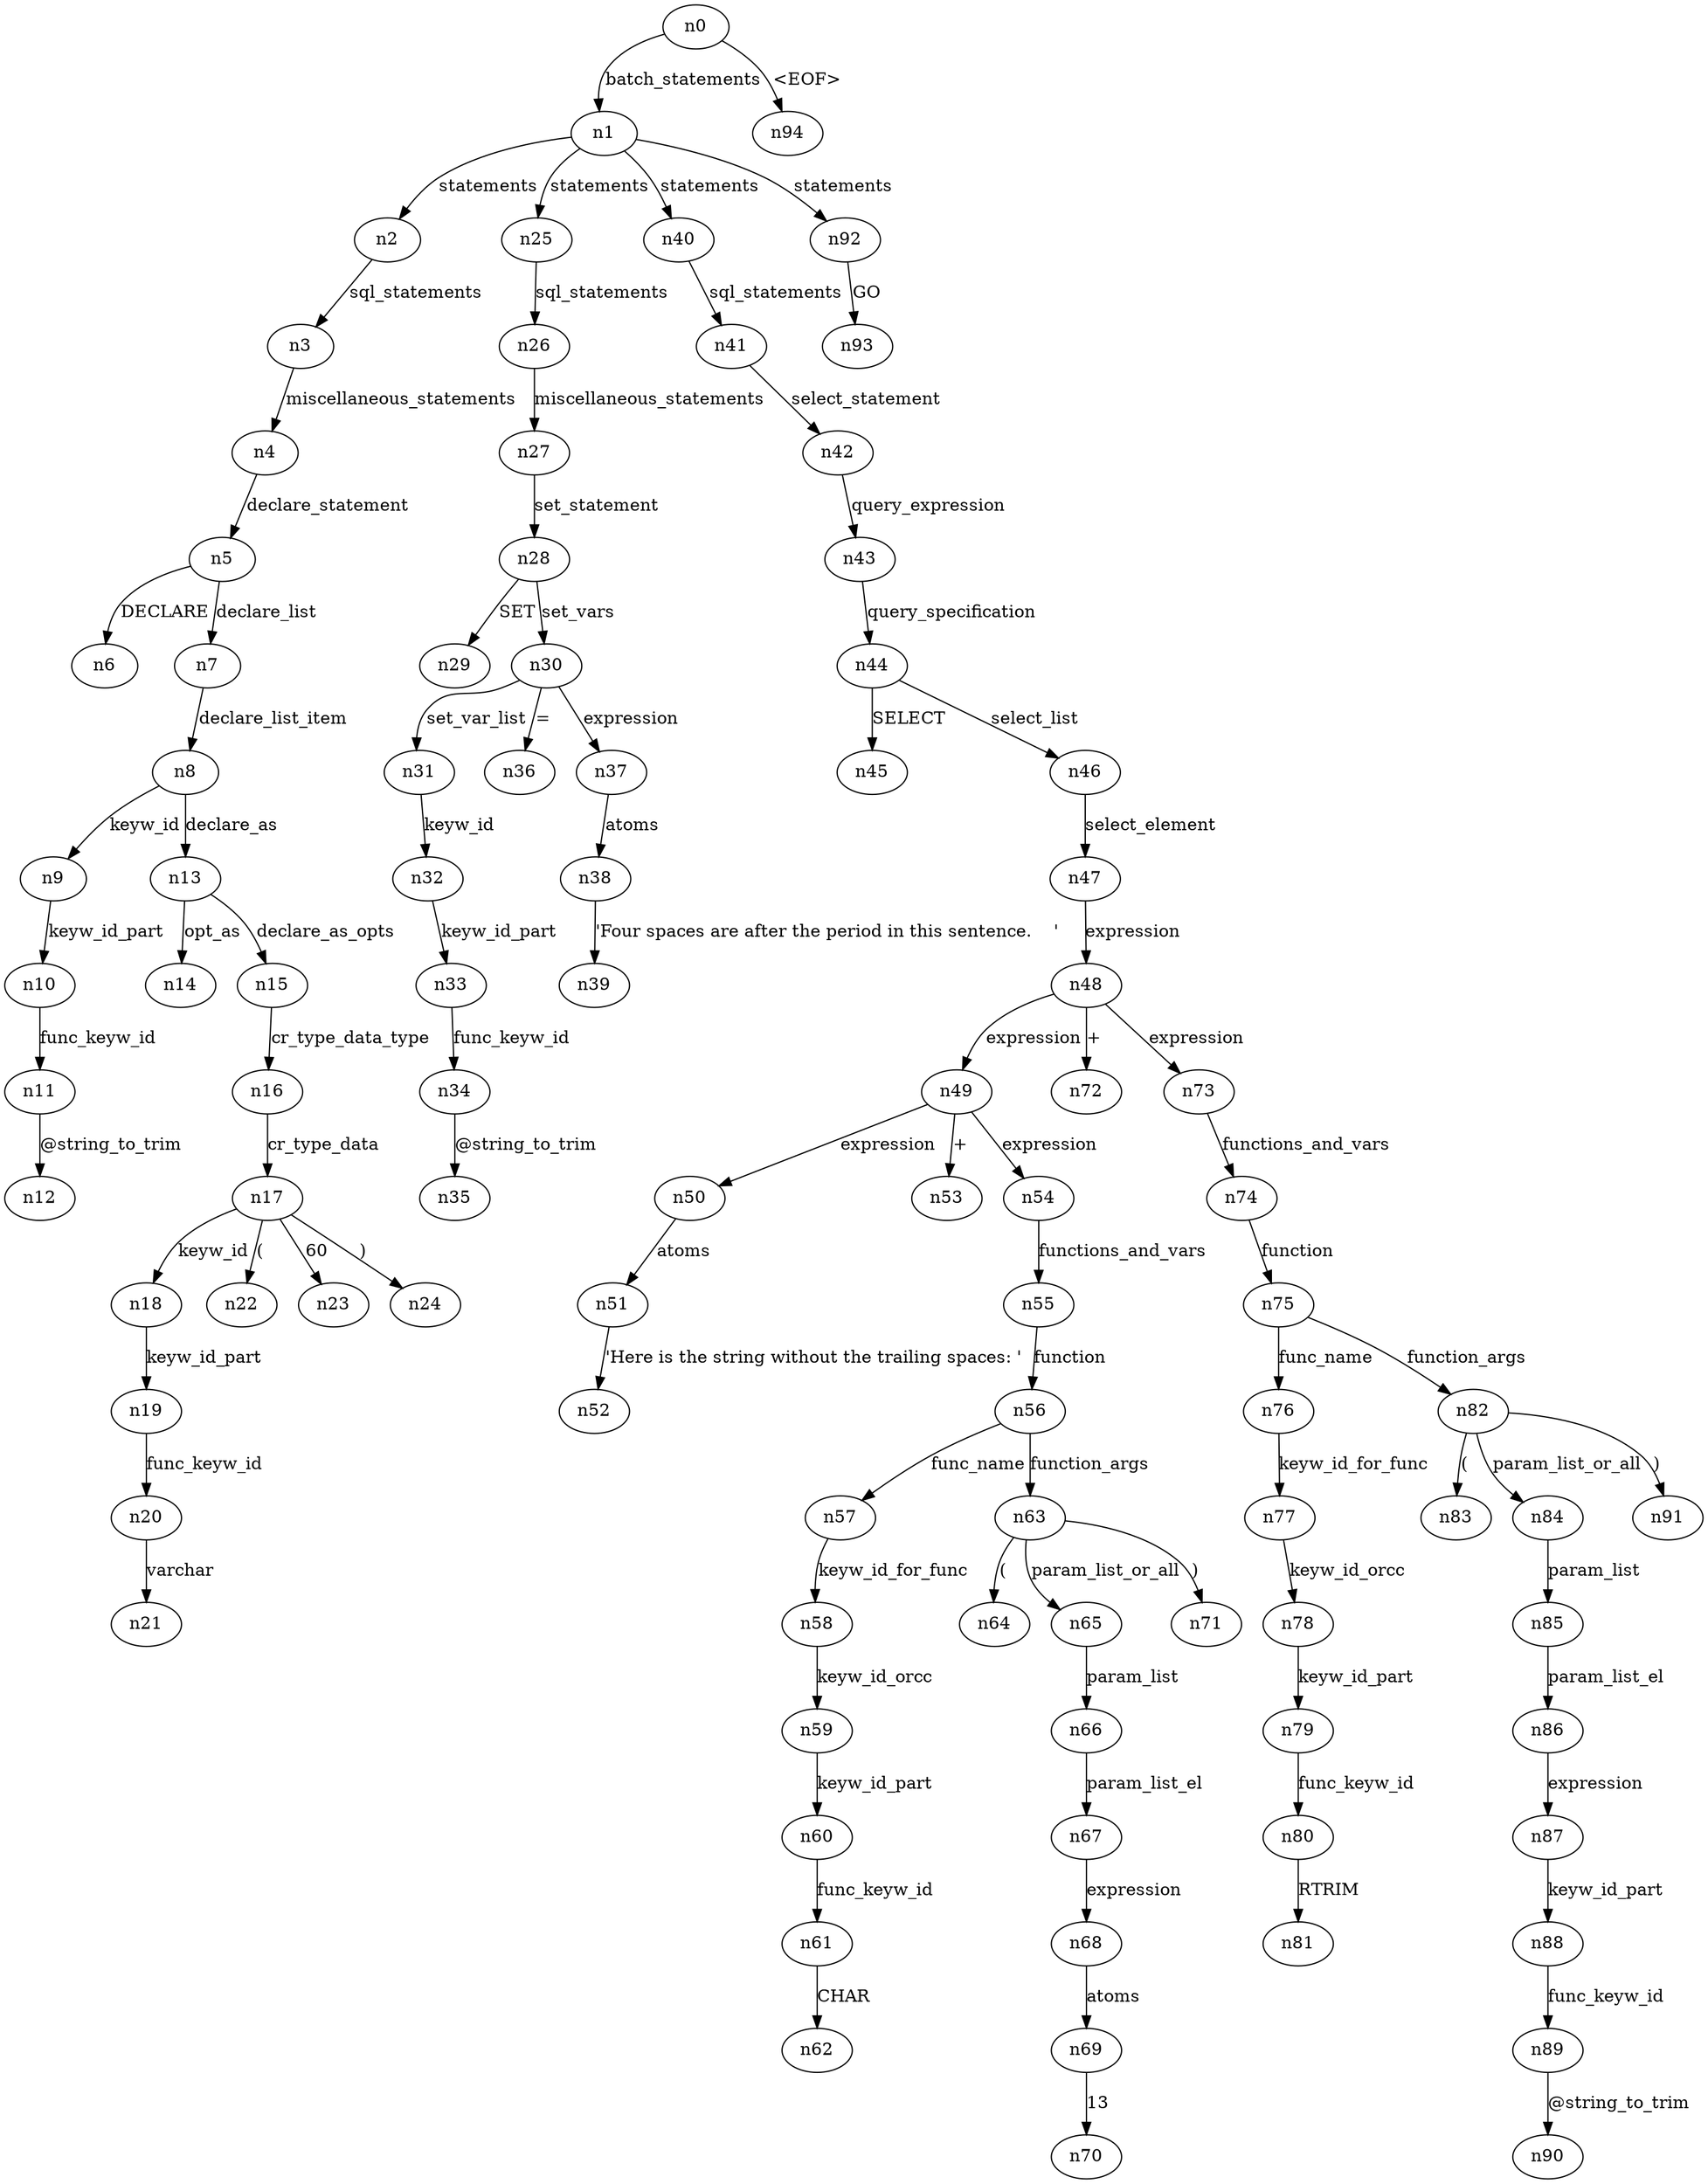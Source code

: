 digraph ParseTree {
  n0 -> n1 [label="batch_statements"];
  n1 -> n2 [label="statements"];
  n2 -> n3 [label="sql_statements"];
  n3 -> n4 [label="miscellaneous_statements"];
  n4 -> n5 [label="declare_statement"];
  n5 -> n6 [label="DECLARE"];
  n5 -> n7 [label="declare_list"];
  n7 -> n8 [label="declare_list_item"];
  n8 -> n9 [label="keyw_id"];
  n9 -> n10 [label="keyw_id_part"];
  n10 -> n11 [label="func_keyw_id"];
  n11 -> n12 [label="@string_to_trim"];
  n8 -> n13 [label="declare_as"];
  n13 -> n14 [label="opt_as"];
  n13 -> n15 [label="declare_as_opts"];
  n15 -> n16 [label="cr_type_data_type"];
  n16 -> n17 [label="cr_type_data"];
  n17 -> n18 [label="keyw_id"];
  n18 -> n19 [label="keyw_id_part"];
  n19 -> n20 [label="func_keyw_id"];
  n20 -> n21 [label="varchar"];
  n17 -> n22 [label="("];
  n17 -> n23 [label="60"];
  n17 -> n24 [label=")"];
  n1 -> n25 [label="statements"];
  n25 -> n26 [label="sql_statements"];
  n26 -> n27 [label="miscellaneous_statements"];
  n27 -> n28 [label="set_statement"];
  n28 -> n29 [label="SET"];
  n28 -> n30 [label="set_vars"];
  n30 -> n31 [label="set_var_list"];
  n31 -> n32 [label="keyw_id"];
  n32 -> n33 [label="keyw_id_part"];
  n33 -> n34 [label="func_keyw_id"];
  n34 -> n35 [label="@string_to_trim"];
  n30 -> n36 [label="="];
  n30 -> n37 [label="expression"];
  n37 -> n38 [label="atoms"];
  n38 -> n39 [label="'Four spaces are after the period in this sentence.    '"];
  n1 -> n40 [label="statements"];
  n40 -> n41 [label="sql_statements"];
  n41 -> n42 [label="select_statement"];
  n42 -> n43 [label="query_expression"];
  n43 -> n44 [label="query_specification"];
  n44 -> n45 [label="SELECT"];
  n44 -> n46 [label="select_list"];
  n46 -> n47 [label="select_element"];
  n47 -> n48 [label="expression"];
  n48 -> n49 [label="expression"];
  n49 -> n50 [label="expression"];
  n50 -> n51 [label="atoms"];
  n51 -> n52 [label="'Here is the string without the trailing spaces: '"];
  n49 -> n53 [label="+"];
  n49 -> n54 [label="expression"];
  n54 -> n55 [label="functions_and_vars"];
  n55 -> n56 [label="function"];
  n56 -> n57 [label="func_name"];
  n57 -> n58 [label="keyw_id_for_func"];
  n58 -> n59 [label="keyw_id_orcc"];
  n59 -> n60 [label="keyw_id_part"];
  n60 -> n61 [label="func_keyw_id"];
  n61 -> n62 [label="CHAR"];
  n56 -> n63 [label="function_args"];
  n63 -> n64 [label="("];
  n63 -> n65 [label="param_list_or_all"];
  n65 -> n66 [label="param_list"];
  n66 -> n67 [label="param_list_el"];
  n67 -> n68 [label="expression"];
  n68 -> n69 [label="atoms"];
  n69 -> n70 [label="13"];
  n63 -> n71 [label=")"];
  n48 -> n72 [label="+"];
  n48 -> n73 [label="expression"];
  n73 -> n74 [label="functions_and_vars"];
  n74 -> n75 [label="function"];
  n75 -> n76 [label="func_name"];
  n76 -> n77 [label="keyw_id_for_func"];
  n77 -> n78 [label="keyw_id_orcc"];
  n78 -> n79 [label="keyw_id_part"];
  n79 -> n80 [label="func_keyw_id"];
  n80 -> n81 [label="RTRIM"];
  n75 -> n82 [label="function_args"];
  n82 -> n83 [label="("];
  n82 -> n84 [label="param_list_or_all"];
  n84 -> n85 [label="param_list"];
  n85 -> n86 [label="param_list_el"];
  n86 -> n87 [label="expression"];
  n87 -> n88 [label="keyw_id_part"];
  n88 -> n89 [label="func_keyw_id"];
  n89 -> n90 [label="@string_to_trim"];
  n82 -> n91 [label=")"];
  n1 -> n92 [label="statements"];
  n92 -> n93 [label="GO"];
  n0 -> n94 [label="<EOF>"];
}